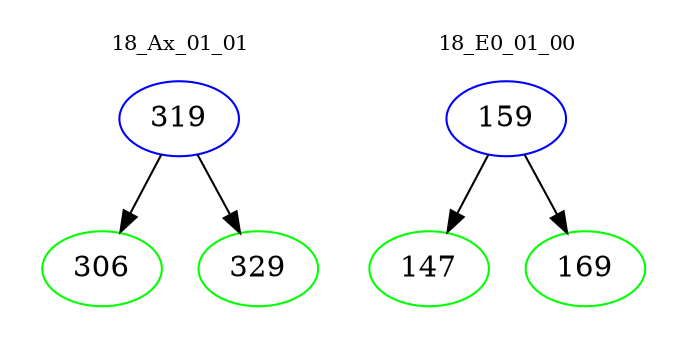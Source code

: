 digraph{
subgraph cluster_0 {
color = white
label = "18_Ax_01_01";
fontsize=10;
T0_319 [label="319", color="blue"]
T0_319 -> T0_306 [color="black"]
T0_306 [label="306", color="green"]
T0_319 -> T0_329 [color="black"]
T0_329 [label="329", color="green"]
}
subgraph cluster_1 {
color = white
label = "18_E0_01_00";
fontsize=10;
T1_159 [label="159", color="blue"]
T1_159 -> T1_147 [color="black"]
T1_147 [label="147", color="green"]
T1_159 -> T1_169 [color="black"]
T1_169 [label="169", color="green"]
}
}
